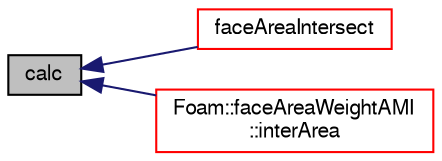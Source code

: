 digraph "calc"
{
  bgcolor="transparent";
  edge [fontname="FreeSans",fontsize="10",labelfontname="FreeSans",labelfontsize="10"];
  node [fontname="FreeSans",fontsize="10",shape=record];
  rankdir="LR";
  Node99 [label="calc",height=0.2,width=0.4,color="black", fillcolor="grey75", style="filled", fontcolor="black"];
  Node99 -> Node100 [dir="back",color="midnightblue",fontsize="10",style="solid",fontname="FreeSans"];
  Node100 [label="faceAreaIntersect",height=0.2,width=0.4,color="red",URL="$a24890.html#a19ef466ecd7d8c6b316cd3f49c5ea1fa",tooltip="Construct from components. "];
  Node99 -> Node102 [dir="back",color="midnightblue",fontsize="10",style="solid",fontname="FreeSans"];
  Node102 [label="Foam::faceAreaWeightAMI\l::interArea",height=0.2,width=0.4,color="red",URL="$a24878.html#a50aabe959b899c6ccc5022df473c4978",tooltip="Area of intersection between source and target faces. "];
}

